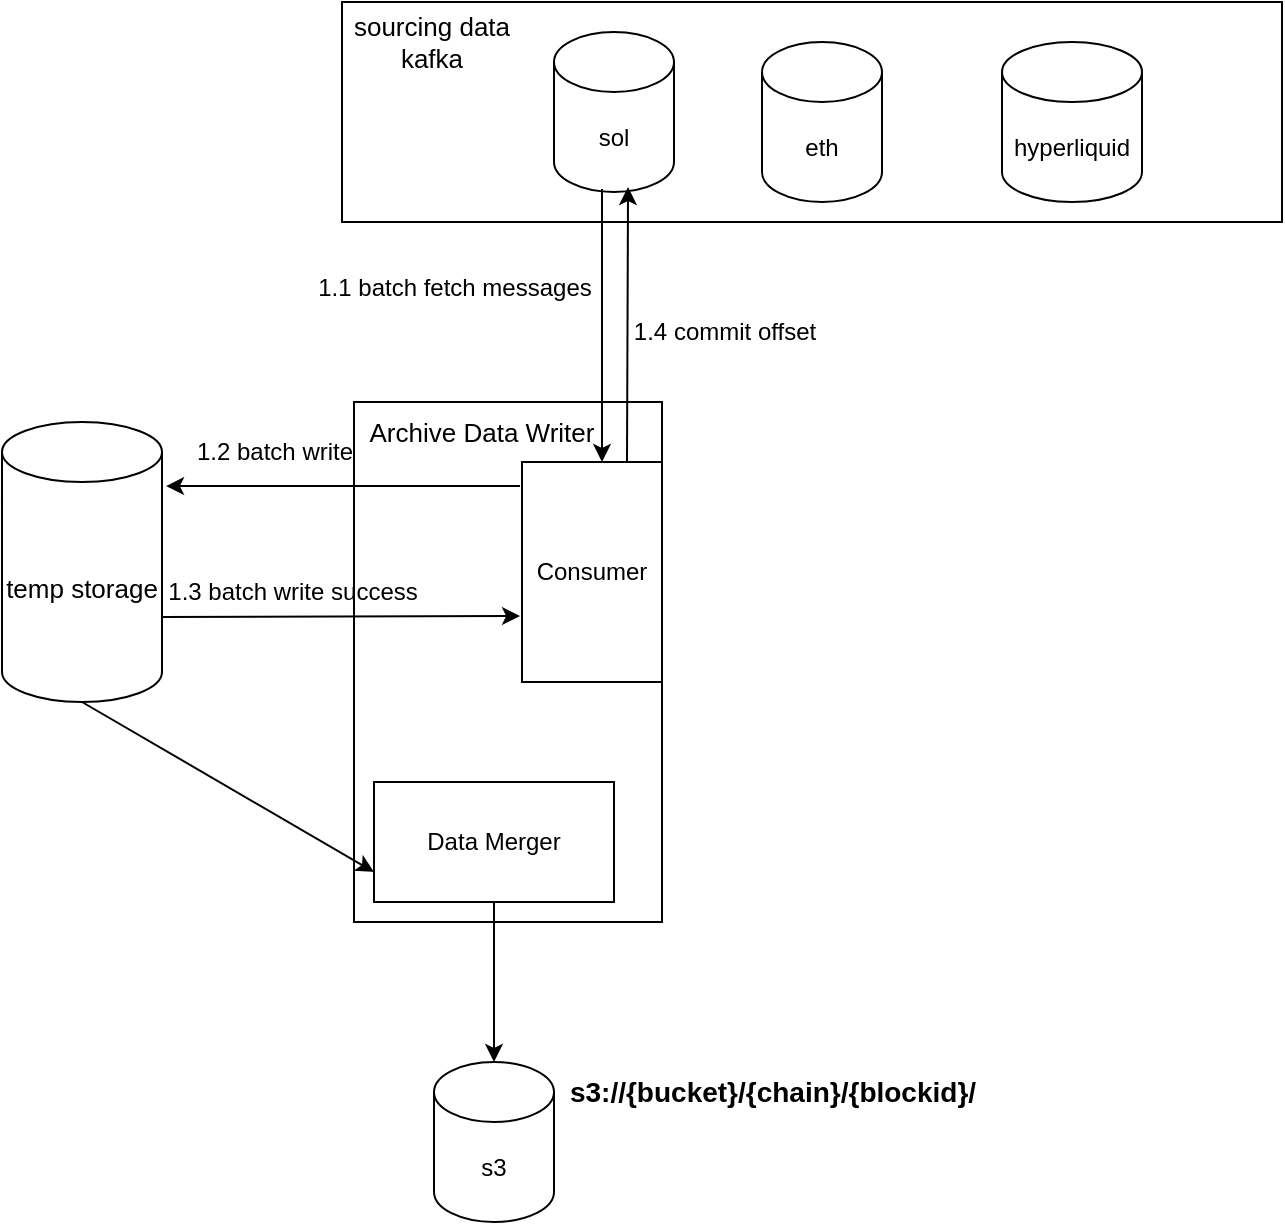 <mxfile version="26.1.1">
  <diagram name="Page-1" id="1K0xkCa9XaWmkclOvE32">
    <mxGraphModel dx="1026" dy="650" grid="1" gridSize="10" guides="1" tooltips="1" connect="1" arrows="1" fold="1" page="1" pageScale="1" pageWidth="850" pageHeight="1100" math="0" shadow="0">
      <root>
        <mxCell id="0" />
        <mxCell id="1" parent="0" />
        <mxCell id="egk-KhjPaGmCaVF-55JU-4" value="" style="rounded=0;whiteSpace=wrap;html=1;" vertex="1" parent="1">
          <mxGeometry x="180" y="150" width="470" height="110" as="geometry" />
        </mxCell>
        <mxCell id="egk-KhjPaGmCaVF-55JU-1" value="sol" style="shape=cylinder3;whiteSpace=wrap;html=1;boundedLbl=1;backgroundOutline=1;size=15;" vertex="1" parent="1">
          <mxGeometry x="286" y="165" width="60" height="80" as="geometry" />
        </mxCell>
        <mxCell id="egk-KhjPaGmCaVF-55JU-2" value="eth" style="shape=cylinder3;whiteSpace=wrap;html=1;boundedLbl=1;backgroundOutline=1;size=15;" vertex="1" parent="1">
          <mxGeometry x="390" y="170" width="60" height="80" as="geometry" />
        </mxCell>
        <mxCell id="egk-KhjPaGmCaVF-55JU-3" value="hyperliquid" style="shape=cylinder3;whiteSpace=wrap;html=1;boundedLbl=1;backgroundOutline=1;size=15;" vertex="1" parent="1">
          <mxGeometry x="510" y="170" width="70" height="80" as="geometry" />
        </mxCell>
        <mxCell id="egk-KhjPaGmCaVF-55JU-5" value="&lt;font style=&quot;font-size: 13px;&quot;&gt;sourcing data kafka&lt;/font&gt;" style="text;html=1;align=center;verticalAlign=middle;whiteSpace=wrap;rounded=0;" vertex="1" parent="1">
          <mxGeometry x="180" y="150" width="90" height="40" as="geometry" />
        </mxCell>
        <mxCell id="egk-KhjPaGmCaVF-55JU-7" value="" style="rounded=0;whiteSpace=wrap;html=1;align=center;" vertex="1" parent="1">
          <mxGeometry x="186" y="350" width="154" height="260" as="geometry" />
        </mxCell>
        <mxCell id="egk-KhjPaGmCaVF-55JU-8" value="&lt;font style=&quot;font-size: 13px;&quot;&gt;Archive Data Writer&lt;/font&gt;" style="text;html=1;align=center;verticalAlign=middle;whiteSpace=wrap;rounded=0;" vertex="1" parent="1">
          <mxGeometry x="190" y="350" width="120" height="30" as="geometry" />
        </mxCell>
        <mxCell id="egk-KhjPaGmCaVF-55JU-9" value="" style="endArrow=classic;html=1;rounded=0;entryX=1;entryY=1;entryDx=0;entryDy=0;exitX=0.4;exitY=0.981;exitDx=0;exitDy=0;exitPerimeter=0;" edge="1" parent="1" source="egk-KhjPaGmCaVF-55JU-1" target="egk-KhjPaGmCaVF-55JU-8">
          <mxGeometry width="50" height="50" relative="1" as="geometry">
            <mxPoint x="310" y="250" as="sourcePoint" />
            <mxPoint x="277" y="350" as="targetPoint" />
          </mxGeometry>
        </mxCell>
        <mxCell id="egk-KhjPaGmCaVF-55JU-11" value="&lt;font style=&quot;font-size: 13px;&quot;&gt;temp storage&lt;/font&gt;" style="shape=cylinder3;whiteSpace=wrap;html=1;boundedLbl=1;backgroundOutline=1;size=15;" vertex="1" parent="1">
          <mxGeometry x="10" y="360" width="80" height="140" as="geometry" />
        </mxCell>
        <mxCell id="egk-KhjPaGmCaVF-55JU-12" value="" style="endArrow=classic;html=1;rounded=0;exitX=-0.014;exitY=0.109;exitDx=0;exitDy=0;exitPerimeter=0;entryX=1.025;entryY=0.229;entryDx=0;entryDy=0;entryPerimeter=0;" edge="1" parent="1" source="egk-KhjPaGmCaVF-55JU-14" target="egk-KhjPaGmCaVF-55JU-11">
          <mxGeometry width="50" height="50" relative="1" as="geometry">
            <mxPoint x="70" y="310" as="sourcePoint" />
            <mxPoint x="130" y="388" as="targetPoint" />
          </mxGeometry>
        </mxCell>
        <mxCell id="egk-KhjPaGmCaVF-55JU-13" value="" style="endArrow=classic;html=1;rounded=0;exitX=1;exitY=0;exitDx=0;exitDy=97.5;exitPerimeter=0;entryX=-0.014;entryY=0.7;entryDx=0;entryDy=0;entryPerimeter=0;" edge="1" parent="1" source="egk-KhjPaGmCaVF-55JU-11" target="egk-KhjPaGmCaVF-55JU-14">
          <mxGeometry width="50" height="50" relative="1" as="geometry">
            <mxPoint x="140" y="490" as="sourcePoint" />
            <mxPoint x="190" y="440" as="targetPoint" />
          </mxGeometry>
        </mxCell>
        <mxCell id="egk-KhjPaGmCaVF-55JU-14" value="Consumer" style="rounded=0;whiteSpace=wrap;html=1;" vertex="1" parent="1">
          <mxGeometry x="270" y="380" width="70" height="110" as="geometry" />
        </mxCell>
        <mxCell id="egk-KhjPaGmCaVF-55JU-15" value="Data Merger" style="rounded=0;whiteSpace=wrap;html=1;" vertex="1" parent="1">
          <mxGeometry x="196" y="540" width="120" height="60" as="geometry" />
        </mxCell>
        <mxCell id="egk-KhjPaGmCaVF-55JU-17" value="" style="endArrow=classic;html=1;rounded=0;exitX=0.5;exitY=1;exitDx=0;exitDy=0;exitPerimeter=0;entryX=0;entryY=0.75;entryDx=0;entryDy=0;" edge="1" parent="1" source="egk-KhjPaGmCaVF-55JU-11" target="egk-KhjPaGmCaVF-55JU-15">
          <mxGeometry width="50" height="50" relative="1" as="geometry">
            <mxPoint x="70" y="620" as="sourcePoint" />
            <mxPoint x="120" y="570" as="targetPoint" />
          </mxGeometry>
        </mxCell>
        <mxCell id="egk-KhjPaGmCaVF-55JU-18" value="1.1 batch fetch messages" style="text;html=1;align=center;verticalAlign=middle;resizable=0;points=[];autosize=1;strokeColor=none;fillColor=none;" vertex="1" parent="1">
          <mxGeometry x="156" y="278" width="160" height="30" as="geometry" />
        </mxCell>
        <mxCell id="egk-KhjPaGmCaVF-55JU-20" value="" style="endArrow=classic;html=1;rounded=0;exitX=0.5;exitY=1;exitDx=0;exitDy=0;entryX=0.5;entryY=0;entryDx=0;entryDy=0;entryPerimeter=0;" edge="1" parent="1" source="egk-KhjPaGmCaVF-55JU-15" target="egk-KhjPaGmCaVF-55JU-21">
          <mxGeometry width="50" height="50" relative="1" as="geometry">
            <mxPoint x="210" y="750" as="sourcePoint" />
            <mxPoint x="256" y="700" as="targetPoint" />
          </mxGeometry>
        </mxCell>
        <mxCell id="egk-KhjPaGmCaVF-55JU-21" value="s3" style="shape=cylinder3;whiteSpace=wrap;html=1;boundedLbl=1;backgroundOutline=1;size=15;" vertex="1" parent="1">
          <mxGeometry x="226" y="680" width="60" height="80" as="geometry" />
        </mxCell>
        <mxCell id="egk-KhjPaGmCaVF-55JU-22" value="&lt;b&gt;&lt;font style=&quot;font-size: 14px;&quot;&gt;s3://{bucket}/{chain}/{blockid}/&lt;/font&gt;&lt;/b&gt;" style="text;html=1;align=center;verticalAlign=middle;resizable=0;points=[];autosize=1;strokeColor=none;fillColor=none;" vertex="1" parent="1">
          <mxGeometry x="280" y="680" width="230" height="30" as="geometry" />
        </mxCell>
        <mxCell id="egk-KhjPaGmCaVF-55JU-23" value="1.2 batch write" style="text;html=1;align=center;verticalAlign=middle;resizable=0;points=[];autosize=1;strokeColor=none;fillColor=none;" vertex="1" parent="1">
          <mxGeometry x="96" y="360" width="100" height="30" as="geometry" />
        </mxCell>
        <mxCell id="egk-KhjPaGmCaVF-55JU-24" value="1.3 batch write success" style="text;html=1;align=center;verticalAlign=middle;resizable=0;points=[];autosize=1;strokeColor=none;fillColor=none;" vertex="1" parent="1">
          <mxGeometry x="80" y="430" width="150" height="30" as="geometry" />
        </mxCell>
        <mxCell id="egk-KhjPaGmCaVF-55JU-25" value="1.4 commit offset" style="text;html=1;align=center;verticalAlign=middle;resizable=0;points=[];autosize=1;strokeColor=none;fillColor=none;" vertex="1" parent="1">
          <mxGeometry x="316" y="300" width="110" height="30" as="geometry" />
        </mxCell>
        <mxCell id="egk-KhjPaGmCaVF-55JU-26" value="" style="endArrow=classic;html=1;rounded=0;entryX=0.617;entryY=0.969;entryDx=0;entryDy=0;entryPerimeter=0;exitX=0.75;exitY=0;exitDx=0;exitDy=0;" edge="1" parent="1" source="egk-KhjPaGmCaVF-55JU-14" target="egk-KhjPaGmCaVF-55JU-1">
          <mxGeometry width="50" height="50" relative="1" as="geometry">
            <mxPoint x="270" y="490" as="sourcePoint" />
            <mxPoint x="370" y="400" as="targetPoint" />
          </mxGeometry>
        </mxCell>
      </root>
    </mxGraphModel>
  </diagram>
</mxfile>
